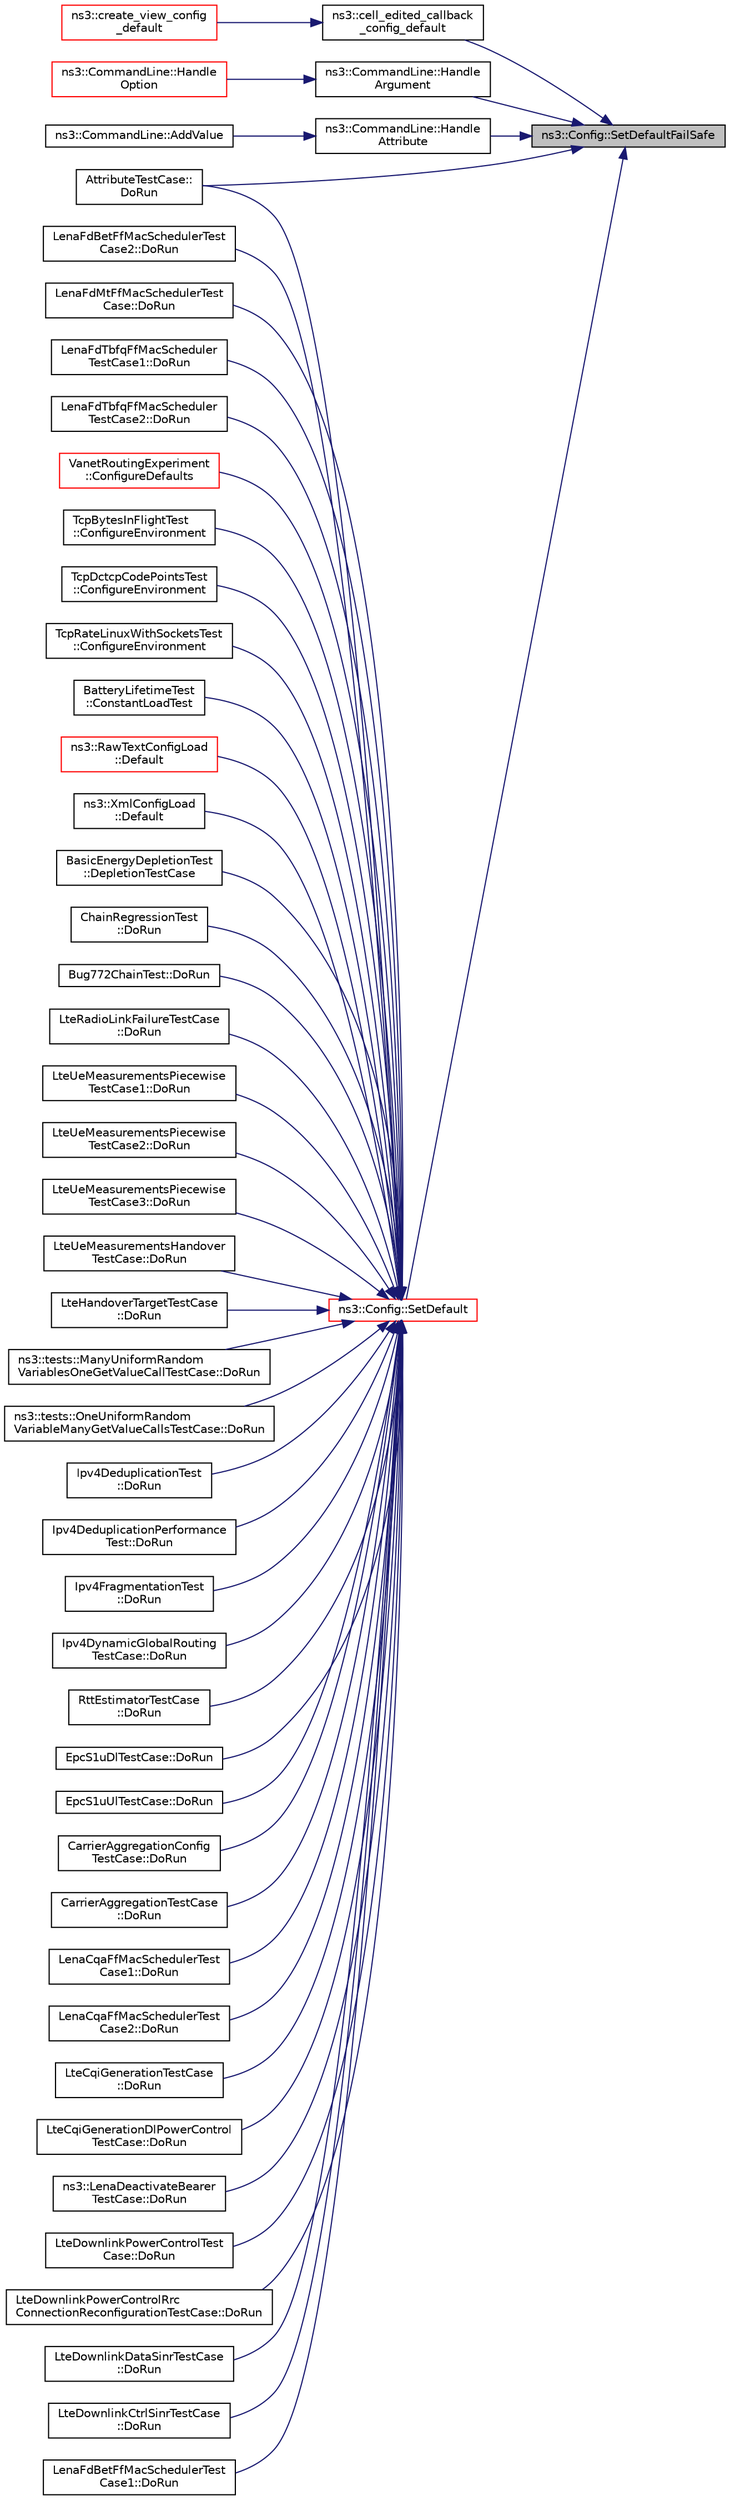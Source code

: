 digraph "ns3::Config::SetDefaultFailSafe"
{
 // LATEX_PDF_SIZE
  edge [fontname="Helvetica",fontsize="10",labelfontname="Helvetica",labelfontsize="10"];
  node [fontname="Helvetica",fontsize="10",shape=record];
  rankdir="RL";
  Node1 [label="ns3::Config::SetDefaultFailSafe",height=0.2,width=0.4,color="black", fillcolor="grey75", style="filled", fontcolor="black",tooltip=" "];
  Node1 -> Node2 [dir="back",color="midnightblue",fontsize="10",style="solid",fontname="Helvetica"];
  Node2 [label="ns3::cell_edited_callback\l_config_default",height=0.2,width=0.4,color="black", fillcolor="white", style="filled",URL="$namespacens3.html#ac95d50f779140a767284d124cfea71eb",tooltip="This functions is called whenever there is a change in the value of an attribute If the input value i..."];
  Node2 -> Node3 [dir="back",color="midnightblue",fontsize="10",style="solid",fontname="Helvetica"];
  Node3 [label="ns3::create_view_config\l_default",height=0.2,width=0.4,color="red", fillcolor="white", style="filled",URL="$namespacens3.html#a9b0de38431169a0ec08415d6f1a2fa67",tooltip="This is the main view opening the widget, getting tooltips and drawing the tree of attributes."];
  Node1 -> Node5 [dir="back",color="midnightblue",fontsize="10",style="solid",fontname="Helvetica"];
  Node5 [label="AttributeTestCase::\lDoRun",height=0.2,width=0.4,color="black", fillcolor="white", style="filled",URL="$class_attribute_test_case.html#a8db5186ca421918223b94e2a692c9f90",tooltip="Implementation to actually run this TestCase."];
  Node1 -> Node6 [dir="back",color="midnightblue",fontsize="10",style="solid",fontname="Helvetica"];
  Node6 [label="ns3::CommandLine::Handle\lArgument",height=0.2,width=0.4,color="black", fillcolor="white", style="filled",URL="$classns3_1_1_command_line.html#a2aeab054737fb033c45daef519a7c118",tooltip="Match name against the program or general arguments, and dispatch to the appropriate handler."];
  Node6 -> Node7 [dir="back",color="midnightblue",fontsize="10",style="solid",fontname="Helvetica"];
  Node7 [label="ns3::CommandLine::Handle\lOption",height=0.2,width=0.4,color="red", fillcolor="white", style="filled",URL="$classns3_1_1_command_line.html#ab8705cae59cebde344e1b2a8f59f45fc",tooltip="Handle an option in the form param=value."];
  Node1 -> Node9 [dir="back",color="midnightblue",fontsize="10",style="solid",fontname="Helvetica"];
  Node9 [label="ns3::CommandLine::Handle\lAttribute",height=0.2,width=0.4,color="black", fillcolor="white", style="filled",URL="$classns3_1_1_command_line.html#af1fea2680a68a10ce801b1700d0b8693",tooltip="Callback function to handle attributes."];
  Node9 -> Node10 [dir="back",color="midnightblue",fontsize="10",style="solid",fontname="Helvetica"];
  Node10 [label="ns3::CommandLine::AddValue",height=0.2,width=0.4,color="black", fillcolor="white", style="filled",URL="$classns3_1_1_command_line.html#ad66977ccb2c042574cb1831b8c1ad18f",tooltip="Add a program argument as a shorthand for an Attribute."];
  Node1 -> Node11 [dir="back",color="midnightblue",fontsize="10",style="solid",fontname="Helvetica"];
  Node11 [label="ns3::Config::SetDefault",height=0.2,width=0.4,color="red", fillcolor="white", style="filled",URL="$group__config.html#ga2e7882df849d8ba4aaad31c934c40c06",tooltip=" "];
  Node11 -> Node12 [dir="back",color="midnightblue",fontsize="10",style="solid",fontname="Helvetica"];
  Node12 [label="VanetRoutingExperiment\l::ConfigureDefaults",height=0.2,width=0.4,color="red", fillcolor="white", style="filled",URL="$class_vanet_routing_experiment.html#a0d891d71129321919e617f084458a1ce",tooltip="Configure default attributes."];
  Node11 -> Node14 [dir="back",color="midnightblue",fontsize="10",style="solid",fontname="Helvetica"];
  Node14 [label="TcpBytesInFlightTest\l::ConfigureEnvironment",height=0.2,width=0.4,color="black", fillcolor="white", style="filled",URL="$class_tcp_bytes_in_flight_test.html#a09c98c951bad56eff605cffc7f52081d",tooltip="Configure the test."];
  Node11 -> Node15 [dir="back",color="midnightblue",fontsize="10",style="solid",fontname="Helvetica"];
  Node15 [label="TcpDctcpCodePointsTest\l::ConfigureEnvironment",height=0.2,width=0.4,color="black", fillcolor="white", style="filled",URL="$class_tcp_dctcp_code_points_test.html#a00c27c843da67b53450c16f55c4f6c9c",tooltip="Change the configuration of the environment."];
  Node11 -> Node16 [dir="back",color="midnightblue",fontsize="10",style="solid",fontname="Helvetica"];
  Node16 [label="TcpRateLinuxWithSocketsTest\l::ConfigureEnvironment",height=0.2,width=0.4,color="black", fillcolor="white", style="filled",URL="$class_tcp_rate_linux_with_sockets_test.html#afb7f35f5291eed465247cc2a04750597",tooltip="Configure the test."];
  Node11 -> Node17 [dir="back",color="midnightblue",fontsize="10",style="solid",fontname="Helvetica"];
  Node17 [label="BatteryLifetimeTest\l::ConstantLoadTest",height=0.2,width=0.4,color="black", fillcolor="white", style="filled",URL="$class_battery_lifetime_test.html#a5cfb6c588872035454feb525491b1d52",tooltip=" "];
  Node11 -> Node18 [dir="back",color="midnightblue",fontsize="10",style="solid",fontname="Helvetica"];
  Node18 [label="ns3::RawTextConfigLoad\l::Default",height=0.2,width=0.4,color="red", fillcolor="white", style="filled",URL="$classns3_1_1_raw_text_config_load.html#a1a88f7e4c9b2260b70d881f09cdb0f2f",tooltip="Load or save the default values."];
  Node11 -> Node20 [dir="back",color="midnightblue",fontsize="10",style="solid",fontname="Helvetica"];
  Node20 [label="ns3::XmlConfigLoad\l::Default",height=0.2,width=0.4,color="black", fillcolor="white", style="filled",URL="$classns3_1_1_xml_config_load.html#a349463fab8b3214a009e916e4cf57f14",tooltip="Load or save the default values."];
  Node11 -> Node21 [dir="back",color="midnightblue",fontsize="10",style="solid",fontname="Helvetica"];
  Node21 [label="BasicEnergyDepletionTest\l::DepletionTestCase",height=0.2,width=0.4,color="black", fillcolor="white", style="filled",URL="$class_basic_energy_depletion_test.html#a933f0ff2e50a5dc64b4312619405a05a",tooltip=" "];
  Node11 -> Node22 [dir="back",color="midnightblue",fontsize="10",style="solid",fontname="Helvetica"];
  Node22 [label="ChainRegressionTest\l::DoRun",height=0.2,width=0.4,color="black", fillcolor="white", style="filled",URL="$class_chain_regression_test.html#a51aa3cae551407ee6a6f346c30e3cc43",tooltip="Go."];
  Node11 -> Node23 [dir="back",color="midnightblue",fontsize="10",style="solid",fontname="Helvetica"];
  Node23 [label="Bug772ChainTest::DoRun",height=0.2,width=0.4,color="black", fillcolor="white", style="filled",URL="$class_bug772_chain_test.html#a28c0cb91d146d6b3fdfb86dc8dc1f5b6",tooltip="Go."];
  Node11 -> Node24 [dir="back",color="midnightblue",fontsize="10",style="solid",fontname="Helvetica"];
  Node24 [label="LteRadioLinkFailureTestCase\l::DoRun",height=0.2,width=0.4,color="black", fillcolor="white", style="filled",URL="$class_lte_radio_link_failure_test_case.html#ae7e2b1f96fbb5c77477c9b5b5905f347",tooltip="Setup the simulation according to the configuration set by the class constructor, run it,..."];
  Node11 -> Node25 [dir="back",color="midnightblue",fontsize="10",style="solid",fontname="Helvetica"];
  Node25 [label="LteUeMeasurementsPiecewise\lTestCase1::DoRun",height=0.2,width=0.4,color="black", fillcolor="white", style="filled",URL="$class_lte_ue_measurements_piecewise_test_case1.html#a76f2ad9d43e2fb22c37e4e8763296a5f",tooltip="Setup the simulation with the intended UE measurement reporting configuration, run it,..."];
  Node11 -> Node26 [dir="back",color="midnightblue",fontsize="10",style="solid",fontname="Helvetica"];
  Node26 [label="LteUeMeasurementsPiecewise\lTestCase2::DoRun",height=0.2,width=0.4,color="black", fillcolor="white", style="filled",URL="$class_lte_ue_measurements_piecewise_test_case2.html#aa3d0caf8f82d095e8c85434b294482b6",tooltip="Setup the simulation with the intended UE measurement reporting configuration, run it,..."];
  Node11 -> Node27 [dir="back",color="midnightblue",fontsize="10",style="solid",fontname="Helvetica"];
  Node27 [label="LteUeMeasurementsPiecewise\lTestCase3::DoRun",height=0.2,width=0.4,color="black", fillcolor="white", style="filled",URL="$class_lte_ue_measurements_piecewise_test_case3.html#a6bacaed252d2a27bff51d1a690d6c9ef",tooltip="Setup the simulation with the intended UE measurement reporting configuration, run it,..."];
  Node11 -> Node28 [dir="back",color="midnightblue",fontsize="10",style="solid",fontname="Helvetica"];
  Node28 [label="LteUeMeasurementsHandover\lTestCase::DoRun",height=0.2,width=0.4,color="black", fillcolor="white", style="filled",URL="$class_lte_ue_measurements_handover_test_case.html#ae81c492f54cd25f174b26310458a7e5f",tooltip="Setup the simulation with the intended UE measurement reporting configuration, run it,..."];
  Node11 -> Node29 [dir="back",color="midnightblue",fontsize="10",style="solid",fontname="Helvetica"];
  Node29 [label="LteHandoverTargetTestCase\l::DoRun",height=0.2,width=0.4,color="black", fillcolor="white", style="filled",URL="$class_lte_handover_target_test_case.html#adc2ffaf5e89accdbf70756ad9a92ce2c",tooltip="Run a simulation of a micro-cell network using the parameters provided to the constructor function."];
  Node11 -> Node5 [dir="back",color="midnightblue",fontsize="10",style="solid",fontname="Helvetica"];
  Node11 -> Node30 [dir="back",color="midnightblue",fontsize="10",style="solid",fontname="Helvetica"];
  Node30 [label="ns3::tests::ManyUniformRandom\lVariablesOneGetValueCallTestCase::DoRun",height=0.2,width=0.4,color="black", fillcolor="white", style="filled",URL="$classns3_1_1tests_1_1_many_uniform_random_variables_one_get_value_call_test_case.html#aad4b9d26cda45c28dc443600c2da4710",tooltip="Implementation to actually run this TestCase."];
  Node11 -> Node31 [dir="back",color="midnightblue",fontsize="10",style="solid",fontname="Helvetica"];
  Node31 [label="ns3::tests::OneUniformRandom\lVariableManyGetValueCallsTestCase::DoRun",height=0.2,width=0.4,color="black", fillcolor="white", style="filled",URL="$classns3_1_1tests_1_1_one_uniform_random_variable_many_get_value_calls_test_case.html#a212d5f4fbd2fd6cd1ae40b214d84a009",tooltip="Implementation to actually run this TestCase."];
  Node11 -> Node32 [dir="back",color="midnightblue",fontsize="10",style="solid",fontname="Helvetica"];
  Node32 [label="Ipv4DeduplicationTest\l::DoRun",height=0.2,width=0.4,color="black", fillcolor="white", style="filled",URL="$class_ipv4_deduplication_test.html#a5e5727b7b8436191367a912d0e1a16e3",tooltip="Implementation to actually run this TestCase."];
  Node11 -> Node33 [dir="back",color="midnightblue",fontsize="10",style="solid",fontname="Helvetica"];
  Node33 [label="Ipv4DeduplicationPerformance\lTest::DoRun",height=0.2,width=0.4,color="black", fillcolor="white", style="filled",URL="$class_ipv4_deduplication_performance_test.html#a31518001eb022fe1f91e769de0595883",tooltip="Implementation to actually run this TestCase."];
  Node11 -> Node34 [dir="back",color="midnightblue",fontsize="10",style="solid",fontname="Helvetica"];
  Node34 [label="Ipv4FragmentationTest\l::DoRun",height=0.2,width=0.4,color="black", fillcolor="white", style="filled",URL="$class_ipv4_fragmentation_test.html#abe15a9d41a354bd95bf8c0b1622a54cb",tooltip="Implementation to actually run this TestCase."];
  Node11 -> Node35 [dir="back",color="midnightblue",fontsize="10",style="solid",fontname="Helvetica"];
  Node35 [label="Ipv4DynamicGlobalRouting\lTestCase::DoRun",height=0.2,width=0.4,color="black", fillcolor="white", style="filled",URL="$class_ipv4_dynamic_global_routing_test_case.html#a376bd2f408504237fdfac663598fb6c6",tooltip="Implementation to actually run this TestCase."];
  Node11 -> Node36 [dir="back",color="midnightblue",fontsize="10",style="solid",fontname="Helvetica"];
  Node36 [label="RttEstimatorTestCase\l::DoRun",height=0.2,width=0.4,color="black", fillcolor="white", style="filled",URL="$class_rtt_estimator_test_case.html#a0f7b32f862450cf750923c9be8ec0918",tooltip="Implementation to actually run this TestCase."];
  Node11 -> Node37 [dir="back",color="midnightblue",fontsize="10",style="solid",fontname="Helvetica"];
  Node37 [label="EpcS1uDlTestCase::DoRun",height=0.2,width=0.4,color="black", fillcolor="white", style="filled",URL="$class_epc_s1u_dl_test_case.html#a2ac9313672e6c5e2a5a33f98a77ffec2",tooltip="Implementation to actually run this TestCase."];
  Node11 -> Node38 [dir="back",color="midnightblue",fontsize="10",style="solid",fontname="Helvetica"];
  Node38 [label="EpcS1uUlTestCase::DoRun",height=0.2,width=0.4,color="black", fillcolor="white", style="filled",URL="$class_epc_s1u_ul_test_case.html#a6fa27997312de46d9b0f3ab2221a24fa",tooltip="Implementation to actually run this TestCase."];
  Node11 -> Node39 [dir="back",color="midnightblue",fontsize="10",style="solid",fontname="Helvetica"];
  Node39 [label="CarrierAggregationConfig\lTestCase::DoRun",height=0.2,width=0.4,color="black", fillcolor="white", style="filled",URL="$class_carrier_aggregation_config_test_case.html#a5bfcc4f06b1d52f4d9ca12481a1fe09c",tooltip="Implementation to actually run this TestCase."];
  Node11 -> Node40 [dir="back",color="midnightblue",fontsize="10",style="solid",fontname="Helvetica"];
  Node40 [label="CarrierAggregationTestCase\l::DoRun",height=0.2,width=0.4,color="black", fillcolor="white", style="filled",URL="$class_carrier_aggregation_test_case.html#a20f3e28f3a6dd2919e51e508b78afa59",tooltip="Implementation to actually run this TestCase."];
  Node11 -> Node41 [dir="back",color="midnightblue",fontsize="10",style="solid",fontname="Helvetica"];
  Node41 [label="LenaCqaFfMacSchedulerTest\lCase1::DoRun",height=0.2,width=0.4,color="black", fillcolor="white", style="filled",URL="$class_lena_cqa_ff_mac_scheduler_test_case1.html#a91b3e2ef4ff292dbeda5559ff0eae1e6",tooltip="Implementation to actually run this TestCase."];
  Node11 -> Node42 [dir="back",color="midnightblue",fontsize="10",style="solid",fontname="Helvetica"];
  Node42 [label="LenaCqaFfMacSchedulerTest\lCase2::DoRun",height=0.2,width=0.4,color="black", fillcolor="white", style="filled",URL="$class_lena_cqa_ff_mac_scheduler_test_case2.html#a773e8490a80a3afe50adf54d713d3e4a",tooltip="Implementation to actually run this TestCase."];
  Node11 -> Node43 [dir="back",color="midnightblue",fontsize="10",style="solid",fontname="Helvetica"];
  Node43 [label="LteCqiGenerationTestCase\l::DoRun",height=0.2,width=0.4,color="black", fillcolor="white", style="filled",URL="$class_lte_cqi_generation_test_case.html#a263a0f3670c23e42ed3feb7d353bdd09",tooltip="Implementation to actually run this TestCase."];
  Node11 -> Node44 [dir="back",color="midnightblue",fontsize="10",style="solid",fontname="Helvetica"];
  Node44 [label="LteCqiGenerationDlPowerControl\lTestCase::DoRun",height=0.2,width=0.4,color="black", fillcolor="white", style="filled",URL="$class_lte_cqi_generation_dl_power_control_test_case.html#a8a6ba5e52123fc8ed0deb9014a8b0591",tooltip="Implementation to actually run this TestCase."];
  Node11 -> Node45 [dir="back",color="midnightblue",fontsize="10",style="solid",fontname="Helvetica"];
  Node45 [label="ns3::LenaDeactivateBearer\lTestCase::DoRun",height=0.2,width=0.4,color="black", fillcolor="white", style="filled",URL="$classns3_1_1_lena_deactivate_bearer_test_case.html#a214d777e46f96b701efdfd360871f53f",tooltip="Implementation to actually run this TestCase."];
  Node11 -> Node46 [dir="back",color="midnightblue",fontsize="10",style="solid",fontname="Helvetica"];
  Node46 [label="LteDownlinkPowerControlTest\lCase::DoRun",height=0.2,width=0.4,color="black", fillcolor="white", style="filled",URL="$class_lte_downlink_power_control_test_case.html#a2eb1e31f7313f51061d8aa950d3f4268",tooltip="Implementation to actually run this TestCase."];
  Node11 -> Node47 [dir="back",color="midnightblue",fontsize="10",style="solid",fontname="Helvetica"];
  Node47 [label="LteDownlinkPowerControlRrc\lConnectionReconfigurationTestCase::DoRun",height=0.2,width=0.4,color="black", fillcolor="white", style="filled",URL="$class_lte_downlink_power_control_rrc_connection_reconfiguration_test_case.html#a3f7be434747a85c448ade6fc4500d552",tooltip="Implementation to actually run this TestCase."];
  Node11 -> Node48 [dir="back",color="midnightblue",fontsize="10",style="solid",fontname="Helvetica"];
  Node48 [label="LteDownlinkDataSinrTestCase\l::DoRun",height=0.2,width=0.4,color="black", fillcolor="white", style="filled",URL="$class_lte_downlink_data_sinr_test_case.html#a8a0c7a49a353123eecb8a34f11e90051",tooltip="Implementation to actually run this TestCase."];
  Node11 -> Node49 [dir="back",color="midnightblue",fontsize="10",style="solid",fontname="Helvetica"];
  Node49 [label="LteDownlinkCtrlSinrTestCase\l::DoRun",height=0.2,width=0.4,color="black", fillcolor="white", style="filled",URL="$class_lte_downlink_ctrl_sinr_test_case.html#a1ed9e568c8d110c158f468dad32fe9ff",tooltip="Implementation to actually run this TestCase."];
  Node11 -> Node50 [dir="back",color="midnightblue",fontsize="10",style="solid",fontname="Helvetica"];
  Node50 [label="LenaFdBetFfMacSchedulerTest\lCase1::DoRun",height=0.2,width=0.4,color="black", fillcolor="white", style="filled",URL="$class_lena_fd_bet_ff_mac_scheduler_test_case1.html#a21b7a9f396adcc1ab24ddefc919345f2",tooltip="Implementation to actually run this TestCase."];
  Node11 -> Node51 [dir="back",color="midnightblue",fontsize="10",style="solid",fontname="Helvetica"];
  Node51 [label="LenaFdBetFfMacSchedulerTest\lCase2::DoRun",height=0.2,width=0.4,color="black", fillcolor="white", style="filled",URL="$class_lena_fd_bet_ff_mac_scheduler_test_case2.html#a51c587a50f2087be7c3950f4d2d82852",tooltip="Implementation to actually run this TestCase."];
  Node11 -> Node52 [dir="back",color="midnightblue",fontsize="10",style="solid",fontname="Helvetica"];
  Node52 [label="LenaFdMtFfMacSchedulerTest\lCase::DoRun",height=0.2,width=0.4,color="black", fillcolor="white", style="filled",URL="$class_lena_fd_mt_ff_mac_scheduler_test_case.html#a5cfc445b7daa4a02df317b46ee007f1a",tooltip="Implementation to actually run this TestCase."];
  Node11 -> Node53 [dir="back",color="midnightblue",fontsize="10",style="solid",fontname="Helvetica"];
  Node53 [label="LenaFdTbfqFfMacScheduler\lTestCase1::DoRun",height=0.2,width=0.4,color="black", fillcolor="white", style="filled",URL="$class_lena_fd_tbfq_ff_mac_scheduler_test_case1.html#ae0536bf54d4e05fbf3600c1654c14cc0",tooltip="Implementation to actually run this TestCase."];
  Node11 -> Node54 [dir="back",color="midnightblue",fontsize="10",style="solid",fontname="Helvetica"];
  Node54 [label="LenaFdTbfqFfMacScheduler\lTestCase2::DoRun",height=0.2,width=0.4,color="black", fillcolor="white", style="filled",URL="$class_lena_fd_tbfq_ff_mac_scheduler_test_case2.html#a2e43d4f9483463dffa86410a1ce47140",tooltip="Implementation to actually run this TestCase."];
}
